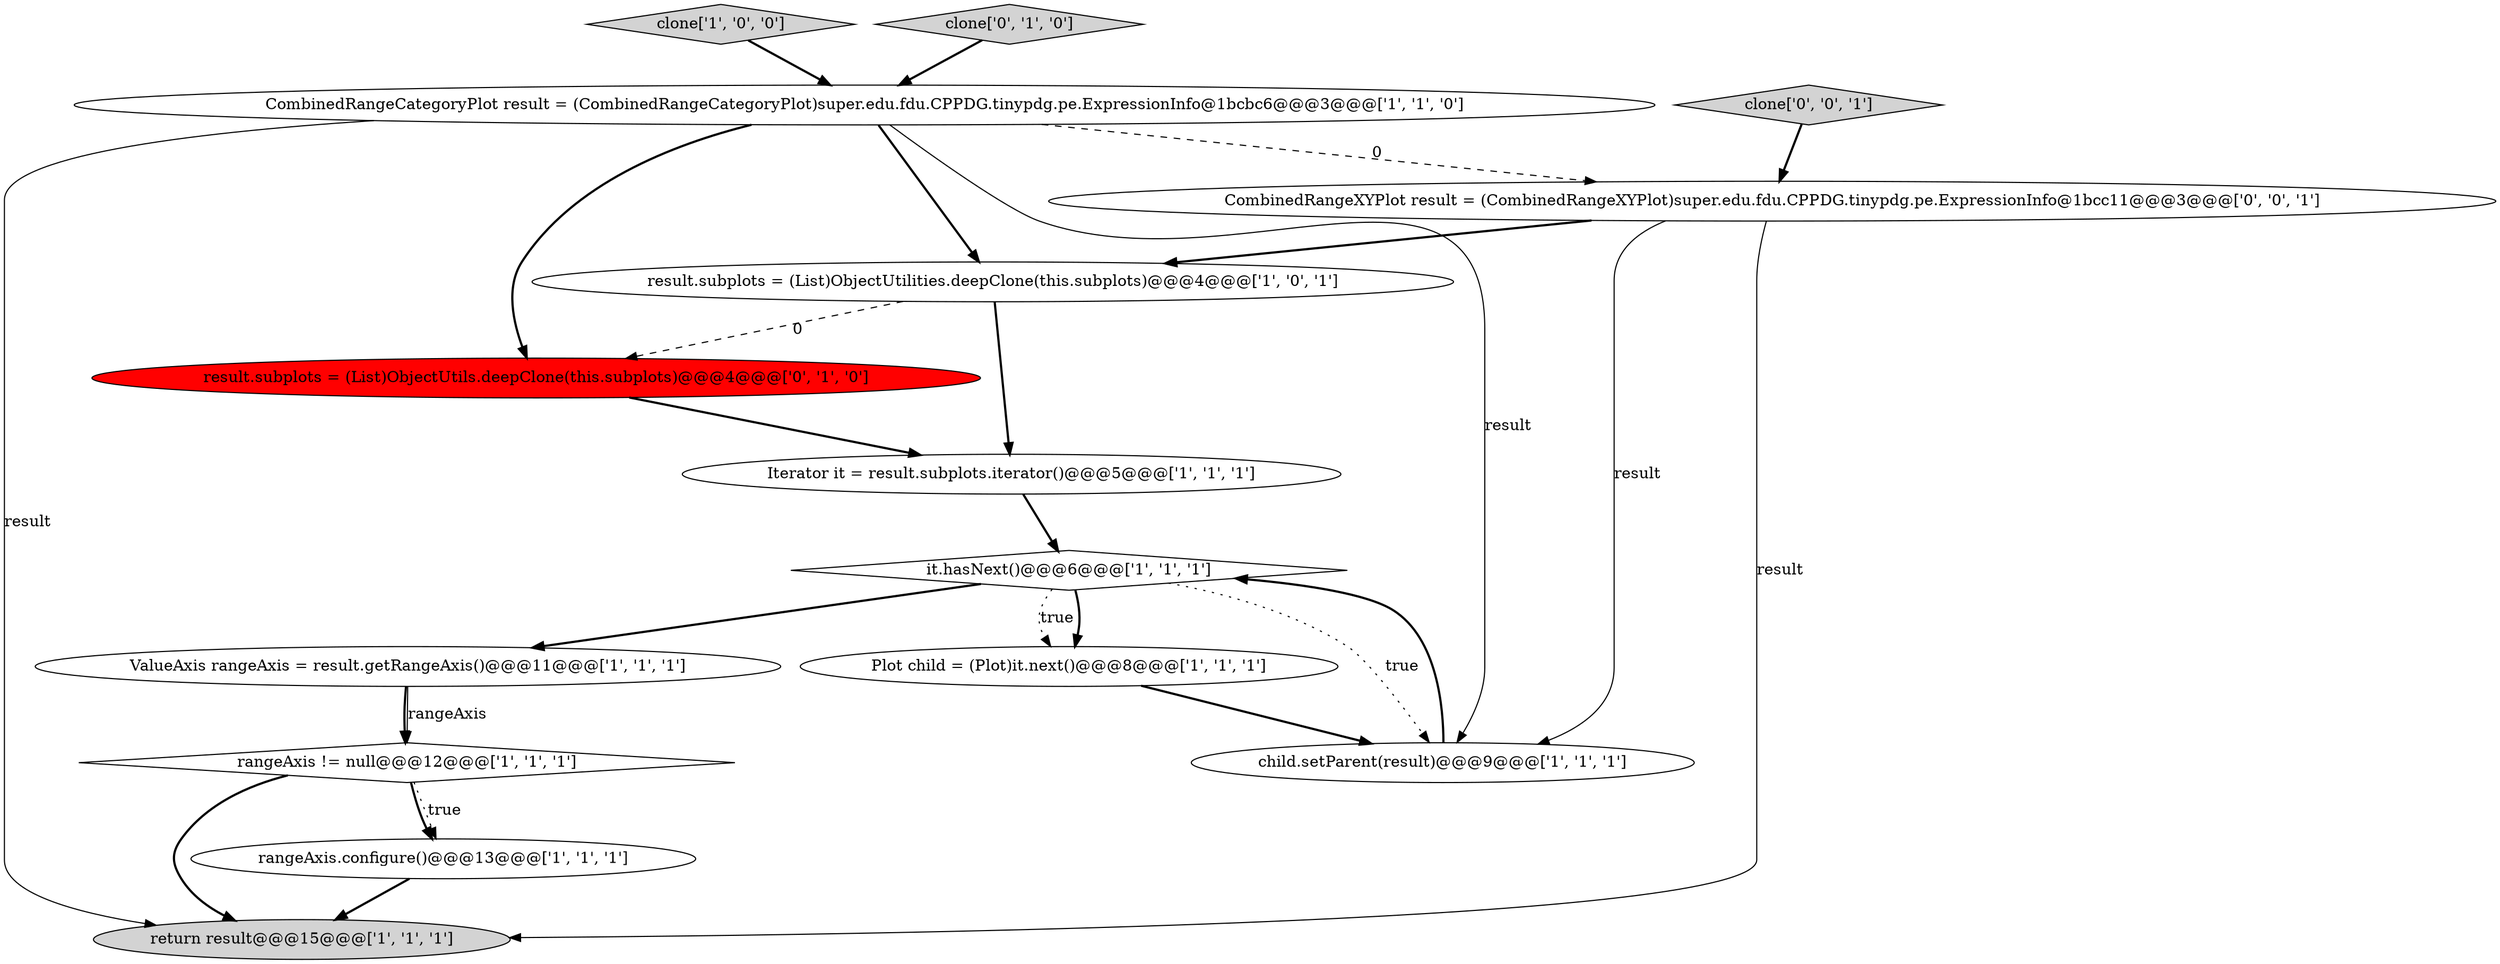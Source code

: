 digraph {
7 [style = filled, label = "clone['1', '0', '0']", fillcolor = lightgray, shape = diamond image = "AAA0AAABBB1BBB"];
13 [style = filled, label = "clone['0', '0', '1']", fillcolor = lightgray, shape = diamond image = "AAA0AAABBB3BBB"];
12 [style = filled, label = "clone['0', '1', '0']", fillcolor = lightgray, shape = diamond image = "AAA0AAABBB2BBB"];
1 [style = filled, label = "result.subplots = (List)ObjectUtilities.deepClone(this.subplots)@@@4@@@['1', '0', '1']", fillcolor = white, shape = ellipse image = "AAA0AAABBB1BBB"];
4 [style = filled, label = "child.setParent(result)@@@9@@@['1', '1', '1']", fillcolor = white, shape = ellipse image = "AAA0AAABBB1BBB"];
0 [style = filled, label = "Iterator it = result.subplots.iterator()@@@5@@@['1', '1', '1']", fillcolor = white, shape = ellipse image = "AAA0AAABBB1BBB"];
3 [style = filled, label = "return result@@@15@@@['1', '1', '1']", fillcolor = lightgray, shape = ellipse image = "AAA0AAABBB1BBB"];
5 [style = filled, label = "rangeAxis.configure()@@@13@@@['1', '1', '1']", fillcolor = white, shape = ellipse image = "AAA0AAABBB1BBB"];
11 [style = filled, label = "result.subplots = (List)ObjectUtils.deepClone(this.subplots)@@@4@@@['0', '1', '0']", fillcolor = red, shape = ellipse image = "AAA1AAABBB2BBB"];
10 [style = filled, label = "Plot child = (Plot)it.next()@@@8@@@['1', '1', '1']", fillcolor = white, shape = ellipse image = "AAA0AAABBB1BBB"];
9 [style = filled, label = "ValueAxis rangeAxis = result.getRangeAxis()@@@11@@@['1', '1', '1']", fillcolor = white, shape = ellipse image = "AAA0AAABBB1BBB"];
14 [style = filled, label = "CombinedRangeXYPlot result = (CombinedRangeXYPlot)super.edu.fdu.CPPDG.tinypdg.pe.ExpressionInfo@1bcc11@@@3@@@['0', '0', '1']", fillcolor = white, shape = ellipse image = "AAA0AAABBB3BBB"];
6 [style = filled, label = "rangeAxis != null@@@12@@@['1', '1', '1']", fillcolor = white, shape = diamond image = "AAA0AAABBB1BBB"];
8 [style = filled, label = "CombinedRangeCategoryPlot result = (CombinedRangeCategoryPlot)super.edu.fdu.CPPDG.tinypdg.pe.ExpressionInfo@1bcbc6@@@3@@@['1', '1', '0']", fillcolor = white, shape = ellipse image = "AAA0AAABBB1BBB"];
2 [style = filled, label = "it.hasNext()@@@6@@@['1', '1', '1']", fillcolor = white, shape = diamond image = "AAA0AAABBB1BBB"];
5->3 [style = bold, label=""];
6->3 [style = bold, label=""];
14->4 [style = solid, label="result"];
0->2 [style = bold, label=""];
8->4 [style = solid, label="result"];
1->0 [style = bold, label=""];
2->9 [style = bold, label=""];
4->2 [style = bold, label=""];
8->14 [style = dashed, label="0"];
9->6 [style = solid, label="rangeAxis"];
2->10 [style = bold, label=""];
7->8 [style = bold, label=""];
14->1 [style = bold, label=""];
9->6 [style = bold, label=""];
8->1 [style = bold, label=""];
6->5 [style = bold, label=""];
11->0 [style = bold, label=""];
14->3 [style = solid, label="result"];
12->8 [style = bold, label=""];
1->11 [style = dashed, label="0"];
2->4 [style = dotted, label="true"];
10->4 [style = bold, label=""];
8->3 [style = solid, label="result"];
8->11 [style = bold, label=""];
13->14 [style = bold, label=""];
6->5 [style = dotted, label="true"];
2->10 [style = dotted, label="true"];
}
